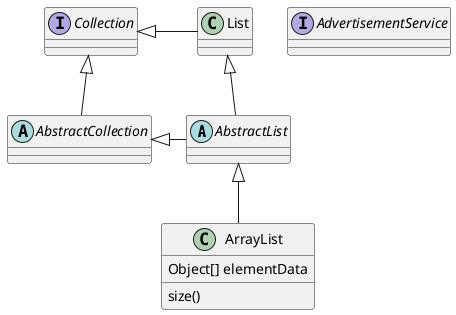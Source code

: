 @startuml

abstract class AbstractList
abstract AbstractCollection
interface AdvertisementService
interface Collection

List <|-- AbstractList
Collection <|-- AbstractCollection

Collection <|- List
AbstractCollection <|- AbstractList
AbstractList <|-- ArrayList

class ArrayList {
Object[] elementData
size()
}

@enduml